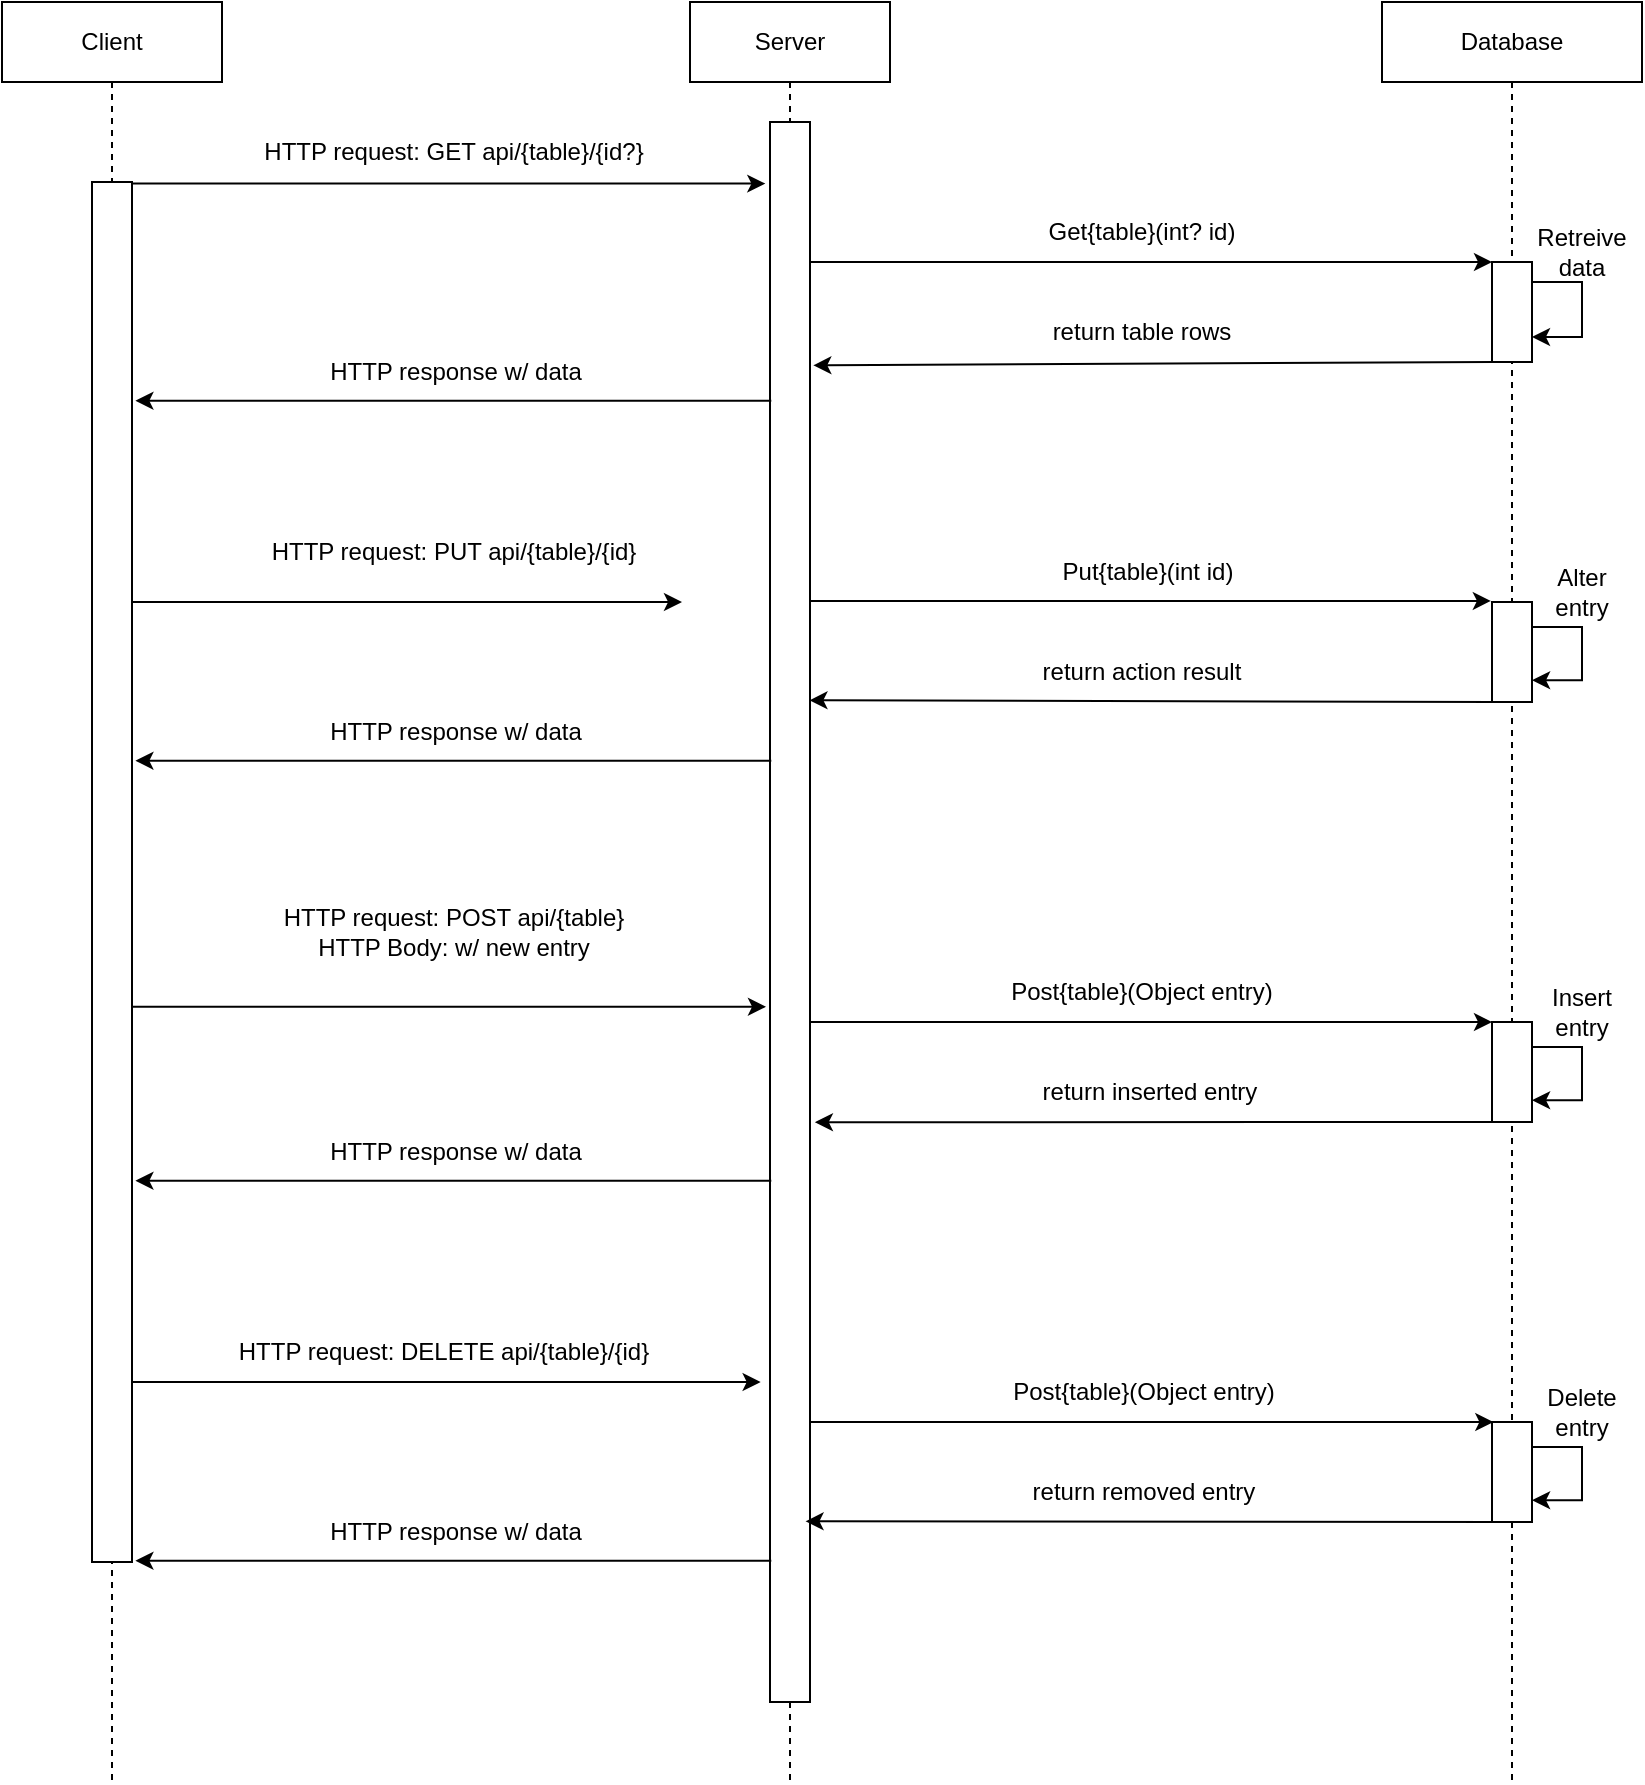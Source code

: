 <mxfile version="17.2.2" type="github">
  <diagram id="vIfoVq1wX4RId66oz7_a" name="Page-1">
    <mxGraphModel dx="2426" dy="1320" grid="1" gridSize="10" guides="1" tooltips="1" connect="1" arrows="1" fold="1" page="1" pageScale="1" pageWidth="827" pageHeight="1169" math="0" shadow="0">
      <root>
        <mxCell id="0" />
        <mxCell id="1" parent="0" />
        <mxCell id="B32haP-L5WnMZQcQXw6R-84" value="" style="endArrow=classic;html=1;rounded=0;entryX=0;entryY=0;entryDx=0;entryDy=0;" edge="1" parent="1">
          <mxGeometry width="50" height="50" relative="1" as="geometry">
            <mxPoint x="394.337" y="780" as="sourcePoint" />
            <mxPoint x="745.67" y="780" as="targetPoint" />
          </mxGeometry>
        </mxCell>
        <mxCell id="B32haP-L5WnMZQcQXw6R-43" value="" style="endArrow=classic;html=1;rounded=0;entryX=0;entryY=0;entryDx=0;entryDy=0;" edge="1" parent="1" source="U8cGbM71-cvQbyEx9kBK-1">
          <mxGeometry width="50" height="50" relative="1" as="geometry">
            <mxPoint x="80" y="760" as="sourcePoint" />
            <mxPoint x="379.33" y="760.0" as="targetPoint" />
          </mxGeometry>
        </mxCell>
        <mxCell id="B32haP-L5WnMZQcQXw6R-30" value="" style="endArrow=classic;html=1;rounded=0;entryX=-0.1;entryY=0.56;entryDx=0;entryDy=0;entryPerimeter=0;" edge="1" parent="1" source="U8cGbM71-cvQbyEx9kBK-1" target="U8cGbM71-cvQbyEx9kBK-7">
          <mxGeometry width="50" height="50" relative="1" as="geometry">
            <mxPoint x="80" y="560" as="sourcePoint" />
            <mxPoint x="330" y="570" as="targetPoint" />
          </mxGeometry>
        </mxCell>
        <mxCell id="B32haP-L5WnMZQcQXw6R-32" value="" style="endArrow=classic;html=1;rounded=0;entryX=0;entryY=0;entryDx=0;entryDy=0;" edge="1" parent="1" source="U8cGbM71-cvQbyEx9kBK-3" target="B32haP-L5WnMZQcQXw6R-36">
          <mxGeometry width="50" height="50" relative="1" as="geometry">
            <mxPoint x="414.0" y="598.45" as="sourcePoint" />
            <mxPoint x="754.7" y="598.45" as="targetPoint" />
          </mxGeometry>
        </mxCell>
        <mxCell id="U8cGbM71-cvQbyEx9kBK-10" value="" style="endArrow=classic;html=1;rounded=0;entryX=0;entryY=0;entryDx=0;entryDy=0;" parent="1" source="U8cGbM71-cvQbyEx9kBK-3" target="U8cGbM71-cvQbyEx9kBK-9" edge="1">
          <mxGeometry width="50" height="50" relative="1" as="geometry">
            <mxPoint x="410" y="200" as="sourcePoint" />
            <mxPoint x="660" y="270" as="targetPoint" />
          </mxGeometry>
        </mxCell>
        <mxCell id="U8cGbM71-cvQbyEx9kBK-6" value="" style="endArrow=classic;html=1;rounded=0;entryX=-0.117;entryY=0.039;entryDx=0;entryDy=0;entryPerimeter=0;" parent="1" source="U8cGbM71-cvQbyEx9kBK-1" target="U8cGbM71-cvQbyEx9kBK-7" edge="1">
          <mxGeometry width="50" height="50" relative="1" as="geometry">
            <mxPoint x="310" y="370" as="sourcePoint" />
            <mxPoint x="290" y="150" as="targetPoint" />
          </mxGeometry>
        </mxCell>
        <mxCell id="B32haP-L5WnMZQcQXw6R-17" value="" style="endArrow=classic;html=1;rounded=0;" edge="1" parent="1" source="U8cGbM71-cvQbyEx9kBK-1">
          <mxGeometry width="50" height="50" relative="1" as="geometry">
            <mxPoint x="66.0" y="360.28" as="sourcePoint" />
            <mxPoint x="340" y="370" as="targetPoint" />
          </mxGeometry>
        </mxCell>
        <mxCell id="U8cGbM71-cvQbyEx9kBK-1" value="Client" style="shape=umlLifeline;perimeter=lifelinePerimeter;whiteSpace=wrap;html=1;container=1;collapsible=0;recursiveResize=0;outlineConnect=0;" parent="1" vertex="1">
          <mxGeometry y="70" width="110" height="890" as="geometry" />
        </mxCell>
        <mxCell id="U8cGbM71-cvQbyEx9kBK-5" value="" style="rounded=0;whiteSpace=wrap;html=1;" parent="U8cGbM71-cvQbyEx9kBK-1" vertex="1">
          <mxGeometry x="45" y="90" width="20" height="690" as="geometry" />
        </mxCell>
        <mxCell id="U8cGbM71-cvQbyEx9kBK-3" value="Server" style="shape=umlLifeline;perimeter=lifelinePerimeter;whiteSpace=wrap;html=1;container=1;collapsible=0;recursiveResize=0;outlineConnect=0;" parent="1" vertex="1">
          <mxGeometry x="344" y="70" width="100" height="890" as="geometry" />
        </mxCell>
        <mxCell id="U8cGbM71-cvQbyEx9kBK-7" value="" style="rounded=0;whiteSpace=wrap;html=1;" parent="U8cGbM71-cvQbyEx9kBK-3" vertex="1">
          <mxGeometry x="40" y="60" width="20" height="790" as="geometry" />
        </mxCell>
        <mxCell id="U8cGbM71-cvQbyEx9kBK-4" value="Database" style="shape=umlLifeline;perimeter=lifelinePerimeter;whiteSpace=wrap;html=1;container=1;collapsible=0;recursiveResize=0;outlineConnect=0;" parent="1" vertex="1">
          <mxGeometry x="690" y="70" width="130" height="890" as="geometry" />
        </mxCell>
        <mxCell id="B32haP-L5WnMZQcQXw6R-15" style="edgeStyle=orthogonalEdgeStyle;rounded=0;orthogonalLoop=1;jettySize=auto;html=1;exitX=0;exitY=1;exitDx=0;exitDy=0;entryX=1;entryY=0.75;entryDx=0;entryDy=0;" edge="1" parent="U8cGbM71-cvQbyEx9kBK-4" source="B32haP-L5WnMZQcQXw6R-16" target="U8cGbM71-cvQbyEx9kBK-9">
          <mxGeometry relative="1" as="geometry">
            <Array as="points">
              <mxPoint x="100" y="140" />
              <mxPoint x="100" y="168" />
            </Array>
          </mxGeometry>
        </mxCell>
        <mxCell id="U8cGbM71-cvQbyEx9kBK-9" value="" style="rounded=0;whiteSpace=wrap;html=1;" parent="U8cGbM71-cvQbyEx9kBK-4" vertex="1">
          <mxGeometry x="55" y="130" width="20" height="50" as="geometry" />
        </mxCell>
        <mxCell id="B32haP-L5WnMZQcQXw6R-16" value="Retreive&lt;br&gt;data" style="text;html=1;strokeColor=none;fillColor=none;align=center;verticalAlign=middle;whiteSpace=wrap;rounded=0;" vertex="1" parent="U8cGbM71-cvQbyEx9kBK-4">
          <mxGeometry x="70" y="110" width="60" height="30" as="geometry" />
        </mxCell>
        <mxCell id="B32haP-L5WnMZQcQXw6R-21" value="" style="rounded=0;whiteSpace=wrap;html=1;" vertex="1" parent="U8cGbM71-cvQbyEx9kBK-4">
          <mxGeometry x="55" y="300" width="20" height="50" as="geometry" />
        </mxCell>
        <mxCell id="B32haP-L5WnMZQcQXw6R-22" value="Alter&lt;br&gt;entry" style="text;html=1;strokeColor=none;fillColor=none;align=center;verticalAlign=middle;whiteSpace=wrap;rounded=0;" vertex="1" parent="U8cGbM71-cvQbyEx9kBK-4">
          <mxGeometry x="70" y="280" width="60" height="30" as="geometry" />
        </mxCell>
        <mxCell id="B32haP-L5WnMZQcQXw6R-25" value="" style="endArrow=classic;html=1;rounded=0;entryX=0.986;entryY=0.366;entryDx=0;entryDy=0;entryPerimeter=0;" edge="1" parent="U8cGbM71-cvQbyEx9kBK-4" target="U8cGbM71-cvQbyEx9kBK-7">
          <mxGeometry width="50" height="50" relative="1" as="geometry">
            <mxPoint x="55" y="350.05" as="sourcePoint" />
            <mxPoint x="-210" y="370" as="targetPoint" />
          </mxGeometry>
        </mxCell>
        <mxCell id="B32haP-L5WnMZQcQXw6R-27" style="edgeStyle=orthogonalEdgeStyle;rounded=0;orthogonalLoop=1;jettySize=auto;html=1;exitX=1;exitY=0.25;exitDx=0;exitDy=0;entryX=1.002;entryY=0.782;entryDx=0;entryDy=0;entryPerimeter=0;" edge="1" parent="U8cGbM71-cvQbyEx9kBK-4" source="B32haP-L5WnMZQcQXw6R-21" target="B32haP-L5WnMZQcQXw6R-21">
          <mxGeometry relative="1" as="geometry">
            <Array as="points">
              <mxPoint x="100" y="312" />
              <mxPoint x="100" y="339" />
            </Array>
          </mxGeometry>
        </mxCell>
        <mxCell id="B32haP-L5WnMZQcQXw6R-36" value="" style="rounded=0;whiteSpace=wrap;html=1;" vertex="1" parent="U8cGbM71-cvQbyEx9kBK-4">
          <mxGeometry x="55" y="510" width="20" height="50" as="geometry" />
        </mxCell>
        <mxCell id="B32haP-L5WnMZQcQXw6R-37" value="Insert&lt;br&gt;entry" style="text;html=1;strokeColor=none;fillColor=none;align=center;verticalAlign=middle;whiteSpace=wrap;rounded=0;" vertex="1" parent="U8cGbM71-cvQbyEx9kBK-4">
          <mxGeometry x="70" y="490" width="60" height="30" as="geometry" />
        </mxCell>
        <mxCell id="B32haP-L5WnMZQcQXw6R-38" style="edgeStyle=orthogonalEdgeStyle;rounded=0;orthogonalLoop=1;jettySize=auto;html=1;exitX=1;exitY=0.25;exitDx=0;exitDy=0;entryX=1.002;entryY=0.782;entryDx=0;entryDy=0;entryPerimeter=0;" edge="1" parent="U8cGbM71-cvQbyEx9kBK-4" source="B32haP-L5WnMZQcQXw6R-36" target="B32haP-L5WnMZQcQXw6R-36">
          <mxGeometry relative="1" as="geometry">
            <Array as="points">
              <mxPoint x="100" y="522" />
              <mxPoint x="100" y="549" />
            </Array>
          </mxGeometry>
        </mxCell>
        <mxCell id="B32haP-L5WnMZQcQXw6R-81" value="" style="rounded=0;whiteSpace=wrap;html=1;" vertex="1" parent="U8cGbM71-cvQbyEx9kBK-4">
          <mxGeometry x="55" y="710" width="20" height="50" as="geometry" />
        </mxCell>
        <mxCell id="B32haP-L5WnMZQcQXw6R-82" value="Delete&lt;br&gt;entry" style="text;html=1;strokeColor=none;fillColor=none;align=center;verticalAlign=middle;whiteSpace=wrap;rounded=0;" vertex="1" parent="U8cGbM71-cvQbyEx9kBK-4">
          <mxGeometry x="70" y="690" width="60" height="30" as="geometry" />
        </mxCell>
        <mxCell id="B32haP-L5WnMZQcQXw6R-83" style="edgeStyle=orthogonalEdgeStyle;rounded=0;orthogonalLoop=1;jettySize=auto;html=1;exitX=1;exitY=0.25;exitDx=0;exitDy=0;entryX=1.002;entryY=0.782;entryDx=0;entryDy=0;entryPerimeter=0;" edge="1" parent="U8cGbM71-cvQbyEx9kBK-4" source="B32haP-L5WnMZQcQXw6R-81" target="B32haP-L5WnMZQcQXw6R-81">
          <mxGeometry relative="1" as="geometry">
            <Array as="points">
              <mxPoint x="100" y="722" />
              <mxPoint x="100" y="749" />
            </Array>
          </mxGeometry>
        </mxCell>
        <mxCell id="U8cGbM71-cvQbyEx9kBK-8" value="HTTP request: GET api/{table}/{id?}" style="text;html=1;strokeColor=none;fillColor=none;align=center;verticalAlign=middle;whiteSpace=wrap;rounded=0;" parent="1" vertex="1">
          <mxGeometry x="90.67" y="130" width="270" height="30" as="geometry" />
        </mxCell>
        <mxCell id="U8cGbM71-cvQbyEx9kBK-11" value="Get{table}(int? id)" style="text;html=1;strokeColor=none;fillColor=none;align=center;verticalAlign=middle;whiteSpace=wrap;rounded=0;" parent="1" vertex="1">
          <mxGeometry x="460" y="170" width="220" height="30" as="geometry" />
        </mxCell>
        <mxCell id="B32haP-L5WnMZQcQXw6R-7" value="" style="endArrow=classic;html=1;rounded=0;exitX=0;exitY=1;exitDx=0;exitDy=0;entryX=1.083;entryY=0.154;entryDx=0;entryDy=0;entryPerimeter=0;" edge="1" parent="1" source="U8cGbM71-cvQbyEx9kBK-9" target="U8cGbM71-cvQbyEx9kBK-7">
          <mxGeometry width="50" height="50" relative="1" as="geometry">
            <mxPoint x="220" y="600" as="sourcePoint" />
            <mxPoint x="460" y="250" as="targetPoint" />
          </mxGeometry>
        </mxCell>
        <mxCell id="B32haP-L5WnMZQcQXw6R-8" value="return table rows" style="text;html=1;strokeColor=none;fillColor=none;align=center;verticalAlign=middle;whiteSpace=wrap;rounded=0;" vertex="1" parent="1">
          <mxGeometry x="510" y="220" width="120" height="30" as="geometry" />
        </mxCell>
        <mxCell id="B32haP-L5WnMZQcQXw6R-9" value="" style="endArrow=classic;html=1;rounded=0;exitX=-0.037;exitY=0.284;exitDx=0;exitDy=0;exitPerimeter=0;entryX=1.016;entryY=0.306;entryDx=0;entryDy=0;entryPerimeter=0;" edge="1" parent="1">
          <mxGeometry width="50" height="50" relative="1" as="geometry">
            <mxPoint x="384.64" y="269.4" as="sourcePoint" />
            <mxPoint x="66.7" y="269.34" as="targetPoint" />
          </mxGeometry>
        </mxCell>
        <mxCell id="B32haP-L5WnMZQcQXw6R-12" value="HTTP response w/ data" style="text;html=1;strokeColor=none;fillColor=none;align=center;verticalAlign=middle;whiteSpace=wrap;rounded=0;" vertex="1" parent="1">
          <mxGeometry x="149.89" y="240" width="154.33" height="30" as="geometry" />
        </mxCell>
        <mxCell id="B32haP-L5WnMZQcQXw6R-18" value="HTTP request: PUT api/{table}/{id}" style="text;html=1;strokeColor=none;fillColor=none;align=center;verticalAlign=middle;whiteSpace=wrap;rounded=0;" vertex="1" parent="1">
          <mxGeometry x="90.67" y="330" width="270" height="30" as="geometry" />
        </mxCell>
        <mxCell id="B32haP-L5WnMZQcQXw6R-19" value="" style="endArrow=classic;html=1;rounded=0;entryX=-0.029;entryY=0.389;entryDx=0;entryDy=0;exitX=0.986;exitY=0.627;exitDx=0;exitDy=0;exitPerimeter=0;entryPerimeter=0;" edge="1" parent="1">
          <mxGeometry width="50" height="50" relative="1" as="geometry">
            <mxPoint x="403.72" y="369.45" as="sourcePoint" />
            <mxPoint x="744.42" y="369.45" as="targetPoint" />
          </mxGeometry>
        </mxCell>
        <mxCell id="B32haP-L5WnMZQcQXw6R-20" value="Put{table}(int id)" style="text;html=1;strokeColor=none;fillColor=none;align=center;verticalAlign=middle;whiteSpace=wrap;rounded=0;" vertex="1" parent="1">
          <mxGeometry x="462.97" y="340" width="220" height="30" as="geometry" />
        </mxCell>
        <mxCell id="B32haP-L5WnMZQcQXw6R-26" value="return action result" style="text;html=1;strokeColor=none;fillColor=none;align=center;verticalAlign=middle;whiteSpace=wrap;rounded=0;" vertex="1" parent="1">
          <mxGeometry x="510" y="390" width="120" height="30" as="geometry" />
        </mxCell>
        <mxCell id="B32haP-L5WnMZQcQXw6R-28" value="" style="endArrow=classic;html=1;rounded=0;exitX=-0.037;exitY=0.284;exitDx=0;exitDy=0;exitPerimeter=0;entryX=1.016;entryY=0.306;entryDx=0;entryDy=0;entryPerimeter=0;" edge="1" parent="1">
          <mxGeometry width="50" height="50" relative="1" as="geometry">
            <mxPoint x="384.64" y="449.4" as="sourcePoint" />
            <mxPoint x="66.7" y="449.34" as="targetPoint" />
          </mxGeometry>
        </mxCell>
        <mxCell id="B32haP-L5WnMZQcQXw6R-29" value="HTTP response w/ data" style="text;html=1;strokeColor=none;fillColor=none;align=center;verticalAlign=middle;whiteSpace=wrap;rounded=0;" vertex="1" parent="1">
          <mxGeometry x="149.89" y="420" width="154.33" height="30" as="geometry" />
        </mxCell>
        <mxCell id="B32haP-L5WnMZQcQXw6R-31" value="HTTP request: POST api/{table}&lt;br&gt;HTTP Body: w/ new entry" style="text;html=1;strokeColor=none;fillColor=none;align=center;verticalAlign=middle;whiteSpace=wrap;rounded=0;" vertex="1" parent="1">
          <mxGeometry x="90.67" y="520" width="270" height="30" as="geometry" />
        </mxCell>
        <mxCell id="B32haP-L5WnMZQcQXw6R-33" value="Post{table}(Object entry)" style="text;html=1;strokeColor=none;fillColor=none;align=center;verticalAlign=middle;whiteSpace=wrap;rounded=0;" vertex="1" parent="1">
          <mxGeometry x="460" y="550" width="220" height="30" as="geometry" />
        </mxCell>
        <mxCell id="B32haP-L5WnMZQcQXw6R-39" value="" style="endArrow=classic;html=1;rounded=0;entryX=1.122;entryY=0.633;entryDx=0;entryDy=0;entryPerimeter=0;" edge="1" parent="1" target="U8cGbM71-cvQbyEx9kBK-7">
          <mxGeometry width="50" height="50" relative="1" as="geometry">
            <mxPoint x="749" y="630.05" as="sourcePoint" />
            <mxPoint x="470" y="660" as="targetPoint" />
          </mxGeometry>
        </mxCell>
        <mxCell id="B32haP-L5WnMZQcQXw6R-40" value="return inserted entry" style="text;html=1;strokeColor=none;fillColor=none;align=center;verticalAlign=middle;whiteSpace=wrap;rounded=0;" vertex="1" parent="1">
          <mxGeometry x="514" y="600" width="120" height="30" as="geometry" />
        </mxCell>
        <mxCell id="B32haP-L5WnMZQcQXw6R-41" value="" style="endArrow=classic;html=1;rounded=0;exitX=-0.037;exitY=0.284;exitDx=0;exitDy=0;exitPerimeter=0;entryX=1.016;entryY=0.306;entryDx=0;entryDy=0;entryPerimeter=0;" edge="1" parent="1">
          <mxGeometry width="50" height="50" relative="1" as="geometry">
            <mxPoint x="384.64" y="659.4" as="sourcePoint" />
            <mxPoint x="66.7" y="659.34" as="targetPoint" />
          </mxGeometry>
        </mxCell>
        <mxCell id="B32haP-L5WnMZQcQXw6R-42" value="HTTP response w/ data" style="text;html=1;strokeColor=none;fillColor=none;align=center;verticalAlign=middle;whiteSpace=wrap;rounded=0;" vertex="1" parent="1">
          <mxGeometry x="149.89" y="630" width="154.33" height="30" as="geometry" />
        </mxCell>
        <mxCell id="B32haP-L5WnMZQcQXw6R-44" value="HTTP request: DELETE api/{table}/{id}" style="text;html=1;strokeColor=none;fillColor=none;align=center;verticalAlign=middle;whiteSpace=wrap;rounded=0;" vertex="1" parent="1">
          <mxGeometry x="86" y="730" width="270" height="30" as="geometry" />
        </mxCell>
        <mxCell id="B32haP-L5WnMZQcQXw6R-85" value="Post{table}(Object entry)" style="text;html=1;strokeColor=none;fillColor=none;align=center;verticalAlign=middle;whiteSpace=wrap;rounded=0;" vertex="1" parent="1">
          <mxGeometry x="460.67" y="750" width="220" height="30" as="geometry" />
        </mxCell>
        <mxCell id="B32haP-L5WnMZQcQXw6R-86" value="" style="endArrow=classic;html=1;rounded=0;entryX=1.027;entryY=0.505;entryDx=0;entryDy=0;entryPerimeter=0;" edge="1" parent="1">
          <mxGeometry width="50" height="50" relative="1" as="geometry">
            <mxPoint x="746.23" y="830.05" as="sourcePoint" />
            <mxPoint x="401.77" y="829.65" as="targetPoint" />
          </mxGeometry>
        </mxCell>
        <mxCell id="B32haP-L5WnMZQcQXw6R-87" value="return removed entry" style="text;html=1;strokeColor=none;fillColor=none;align=center;verticalAlign=middle;whiteSpace=wrap;rounded=0;" vertex="1" parent="1">
          <mxGeometry x="511.23" y="800" width="120" height="30" as="geometry" />
        </mxCell>
        <mxCell id="B32haP-L5WnMZQcQXw6R-88" value="" style="endArrow=classic;html=1;rounded=0;exitX=-0.037;exitY=0.284;exitDx=0;exitDy=0;exitPerimeter=0;entryX=1.016;entryY=0.306;entryDx=0;entryDy=0;entryPerimeter=0;" edge="1" parent="1">
          <mxGeometry width="50" height="50" relative="1" as="geometry">
            <mxPoint x="384.64" y="849.4" as="sourcePoint" />
            <mxPoint x="66.7" y="849.34" as="targetPoint" />
          </mxGeometry>
        </mxCell>
        <mxCell id="B32haP-L5WnMZQcQXw6R-89" value="HTTP response w/ data" style="text;html=1;strokeColor=none;fillColor=none;align=center;verticalAlign=middle;whiteSpace=wrap;rounded=0;" vertex="1" parent="1">
          <mxGeometry x="149.89" y="820" width="154.33" height="30" as="geometry" />
        </mxCell>
      </root>
    </mxGraphModel>
  </diagram>
</mxfile>
